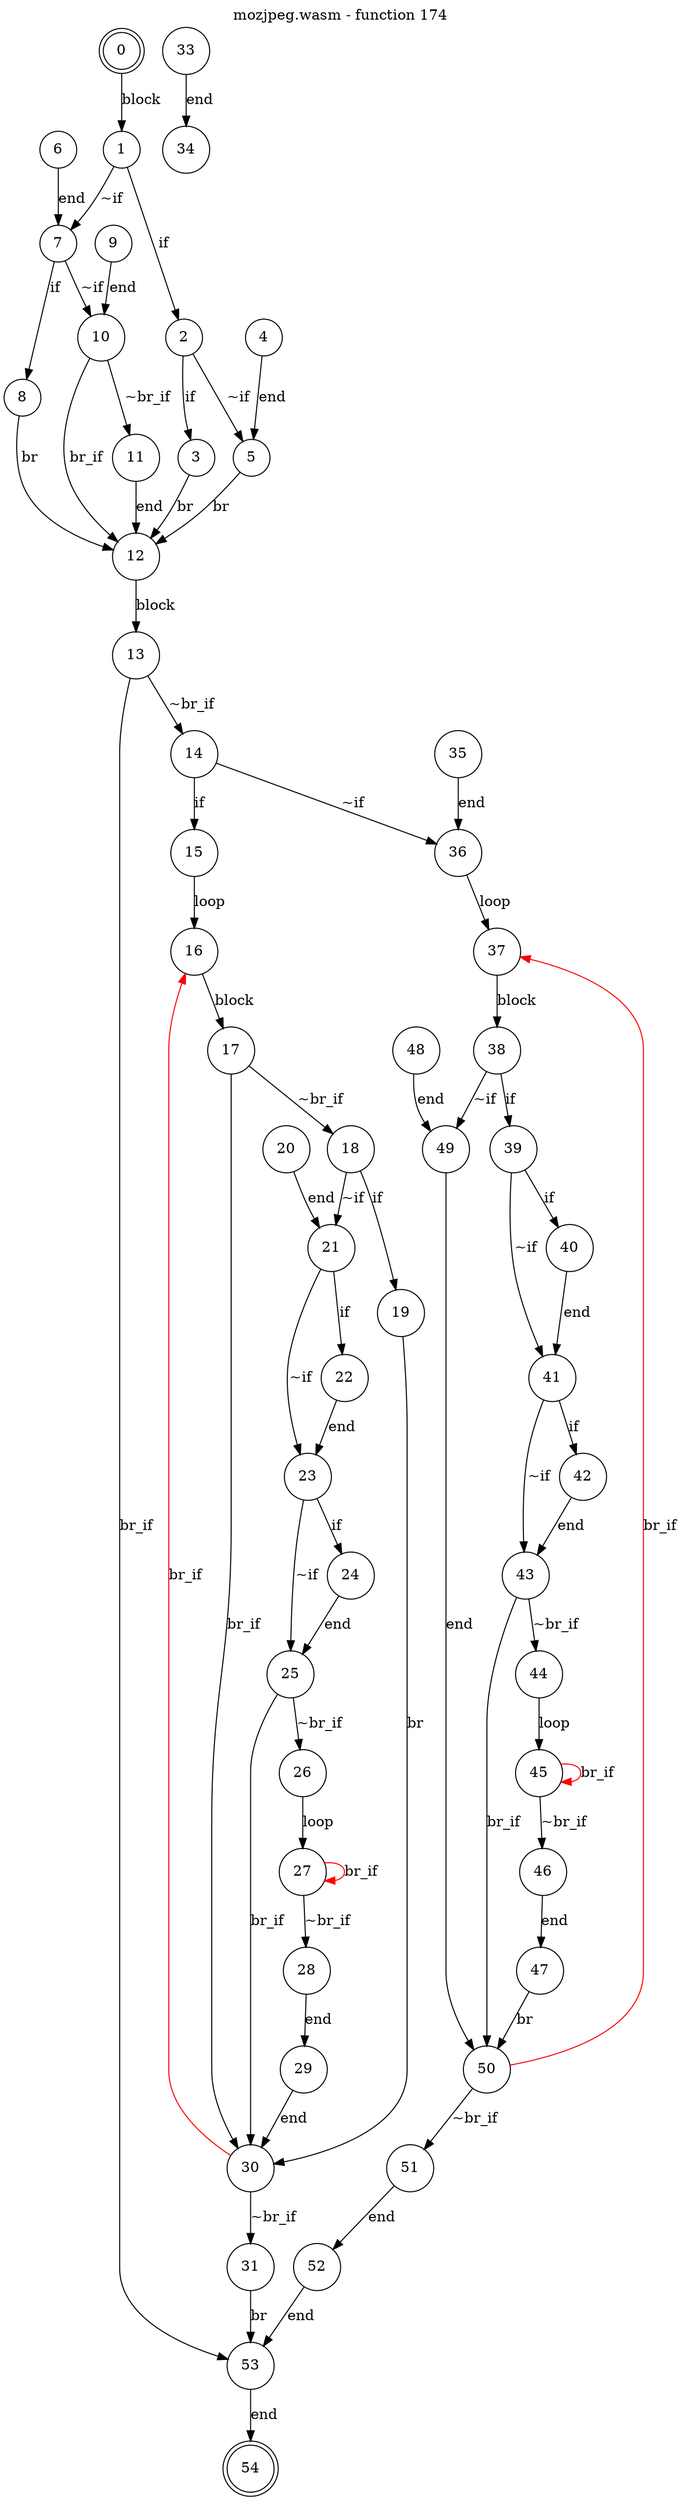digraph finite_state_machine {
    label = "mozjpeg.wasm - function 174"
    labelloc =  t
    labelfontsize = 16
    labelfontcolor = black
    labelfontname = "Helvetica"
    node [shape = doublecircle]; 0 54;
    node [shape = circle];
    0 -> 1[label = "block"];
    1 -> 2[label = "if"];
    1 -> 7[label = "~if"];
    2 -> 3[label = "if"];
    2 -> 5[label = "~if"];
    3 -> 12[label = "br"];
    4 -> 5[label = "end"];
    5 -> 12[label = "br"];
    6 -> 7[label = "end"];
    7 -> 8[label = "if"];
    7 -> 10[label = "~if"];
    8 -> 12[label = "br"];
    9 -> 10[label = "end"];
    10 -> 11[label = "~br_if"];
    10 -> 12[label = "br_if"];
    11 -> 12[label = "end"];
    12 -> 13[label = "block"];
    13 -> 14[label = "~br_if"];
    13 -> 53[label = "br_if"];
    14 -> 15[label = "if"];
    14 -> 36[label = "~if"];
    15 -> 16[label = "loop"];
    16 -> 17[label = "block"];
    17 -> 18[label = "~br_if"];
    17 -> 30[label = "br_if"];
    18 -> 19[label = "if"];
    18 -> 21[label = "~if"];
    19 -> 30[label = "br"];
    20 -> 21[label = "end"];
    21 -> 22[label = "if"];
    21 -> 23[label = "~if"];
    22 -> 23[label = "end"];
    23 -> 24[label = "if"];
    23 -> 25[label = "~if"];
    24 -> 25[label = "end"];
    25 -> 26[label = "~br_if"];
    25 -> 30[label = "br_if"];
    26 -> 27[label = "loop"];
    27 -> 28[label = "~br_if"];
    27 -> 27[color="red" label = "br_if"];
    28 -> 29[label = "end"];
    29 -> 30[label = "end"];
    30 -> 31[label = "~br_if"];
    30 -> 16[color="red" label = "br_if"];
    31 -> 53[label = "br"];
    33 -> 34[label = "end"];
    35 -> 36[label = "end"];
    36 -> 37[label = "loop"];
    37 -> 38[label = "block"];
    38 -> 39[label = "if"];
    38 -> 49[label = "~if"];
    39 -> 40[label = "if"];
    39 -> 41[label = "~if"];
    40 -> 41[label = "end"];
    41 -> 42[label = "if"];
    41 -> 43[label = "~if"];
    42 -> 43[label = "end"];
    43 -> 44[label = "~br_if"];
    43 -> 50[label = "br_if"];
    44 -> 45[label = "loop"];
    45 -> 46[label = "~br_if"];
    45 -> 45[color="red" label = "br_if"];
    46 -> 47[label = "end"];
    47 -> 50[label = "br"];
    48 -> 49[label = "end"];
    49 -> 50[label = "end"];
    50 -> 51[label = "~br_if"];
    50 -> 37[color="red" label = "br_if"];
    51 -> 52[label = "end"];
    52 -> 53[label = "end"];
    53 -> 54[label = "end"];
}
